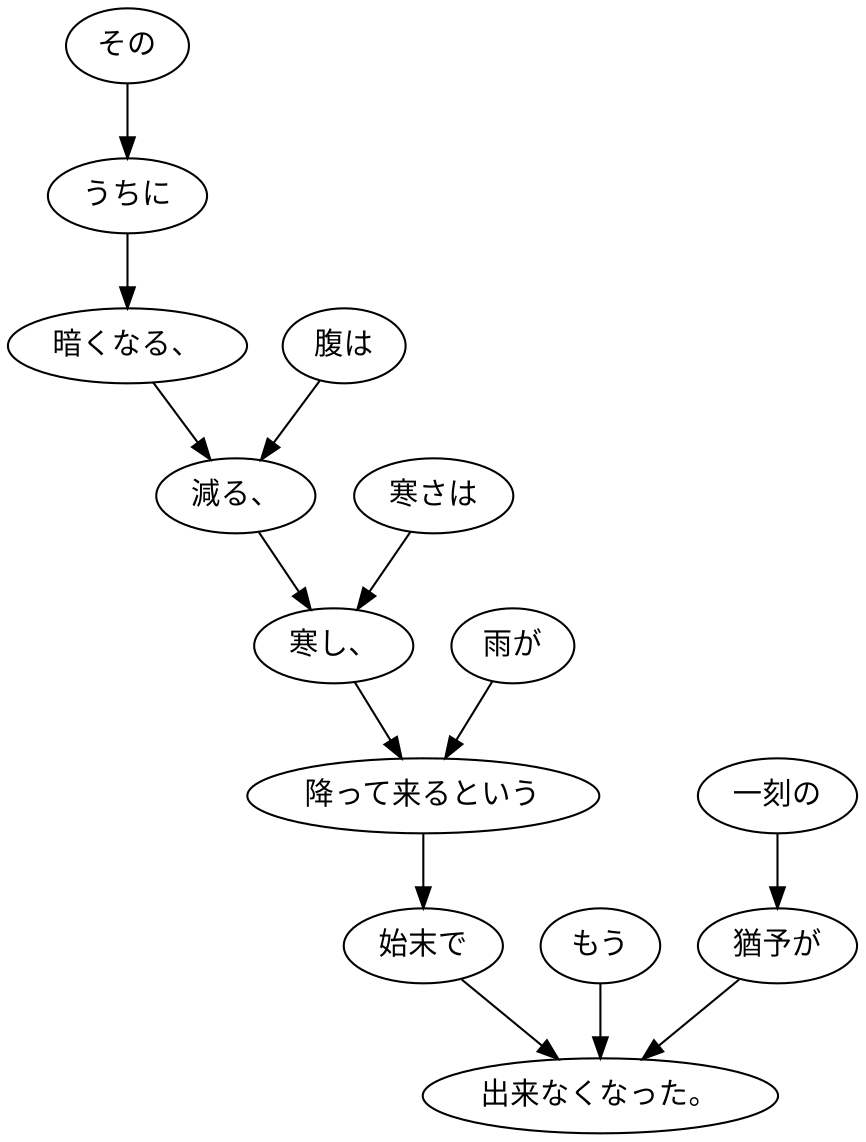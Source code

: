 digraph graph46 {
	node0 [label="その"];
	node1 [label="うちに"];
	node2 [label="暗くなる、"];
	node3 [label="腹は"];
	node4 [label="減る、"];
	node5 [label="寒さは"];
	node6 [label="寒し、"];
	node7 [label="雨が"];
	node8 [label="降って来るという"];
	node9 [label="始末で"];
	node10 [label="もう"];
	node11 [label="一刻の"];
	node12 [label="猶予が"];
	node13 [label="出来なくなった。"];
	node0 -> node1;
	node1 -> node2;
	node2 -> node4;
	node3 -> node4;
	node4 -> node6;
	node5 -> node6;
	node6 -> node8;
	node7 -> node8;
	node8 -> node9;
	node9 -> node13;
	node10 -> node13;
	node11 -> node12;
	node12 -> node13;
}
